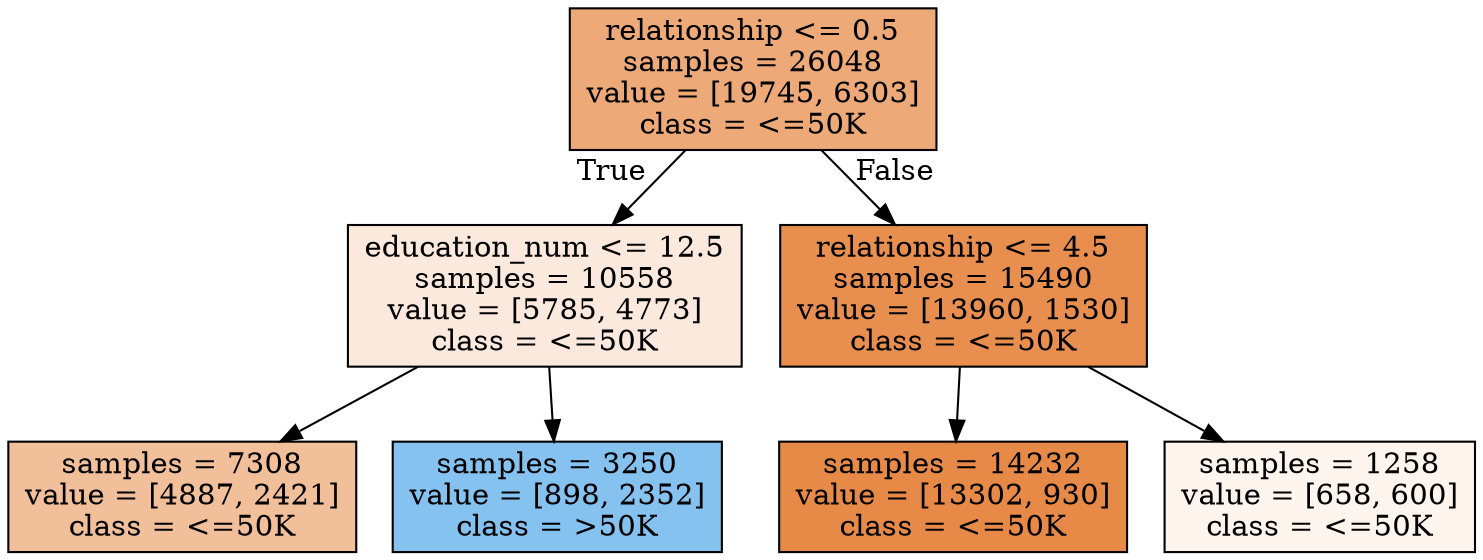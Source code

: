 digraph Tree {
node [shape=box, style="filled", color="black"] ;
0 [label="relationship <= 0.5\nsamples = 26048\nvalue = [19745, 6303]\nclass = <=50K", fillcolor="#eda978"] ;
1 [label="education_num <= 12.5\nsamples = 10558\nvalue = [5785, 4773]\nclass = <=50K", fillcolor="#fae9dc"] ;
0 -> 1 [labeldistance=2.5, labelangle=45, headlabel="True"] ;
2 [label="samples = 7308\nvalue = [4887, 2421]\nclass = <=50K", fillcolor="#f2bf9b"] ;
1 -> 2 ;
3 [label="samples = 3250\nvalue = [898, 2352]\nclass = >50K", fillcolor="#85c2ef"] ;
1 -> 3 ;
4 [label="relationship <= 4.5\nsamples = 15490\nvalue = [13960, 1530]\nclass = <=50K", fillcolor="#e88f4f"] ;
0 -> 4 [labeldistance=2.5, labelangle=-45, headlabel="False"] ;
5 [label="samples = 14232\nvalue = [13302, 930]\nclass = <=50K", fillcolor="#e78a47"] ;
4 -> 5 ;
6 [label="samples = 1258\nvalue = [658, 600]\nclass = <=50K", fillcolor="#fdf4ee"] ;
4 -> 6 ;
}